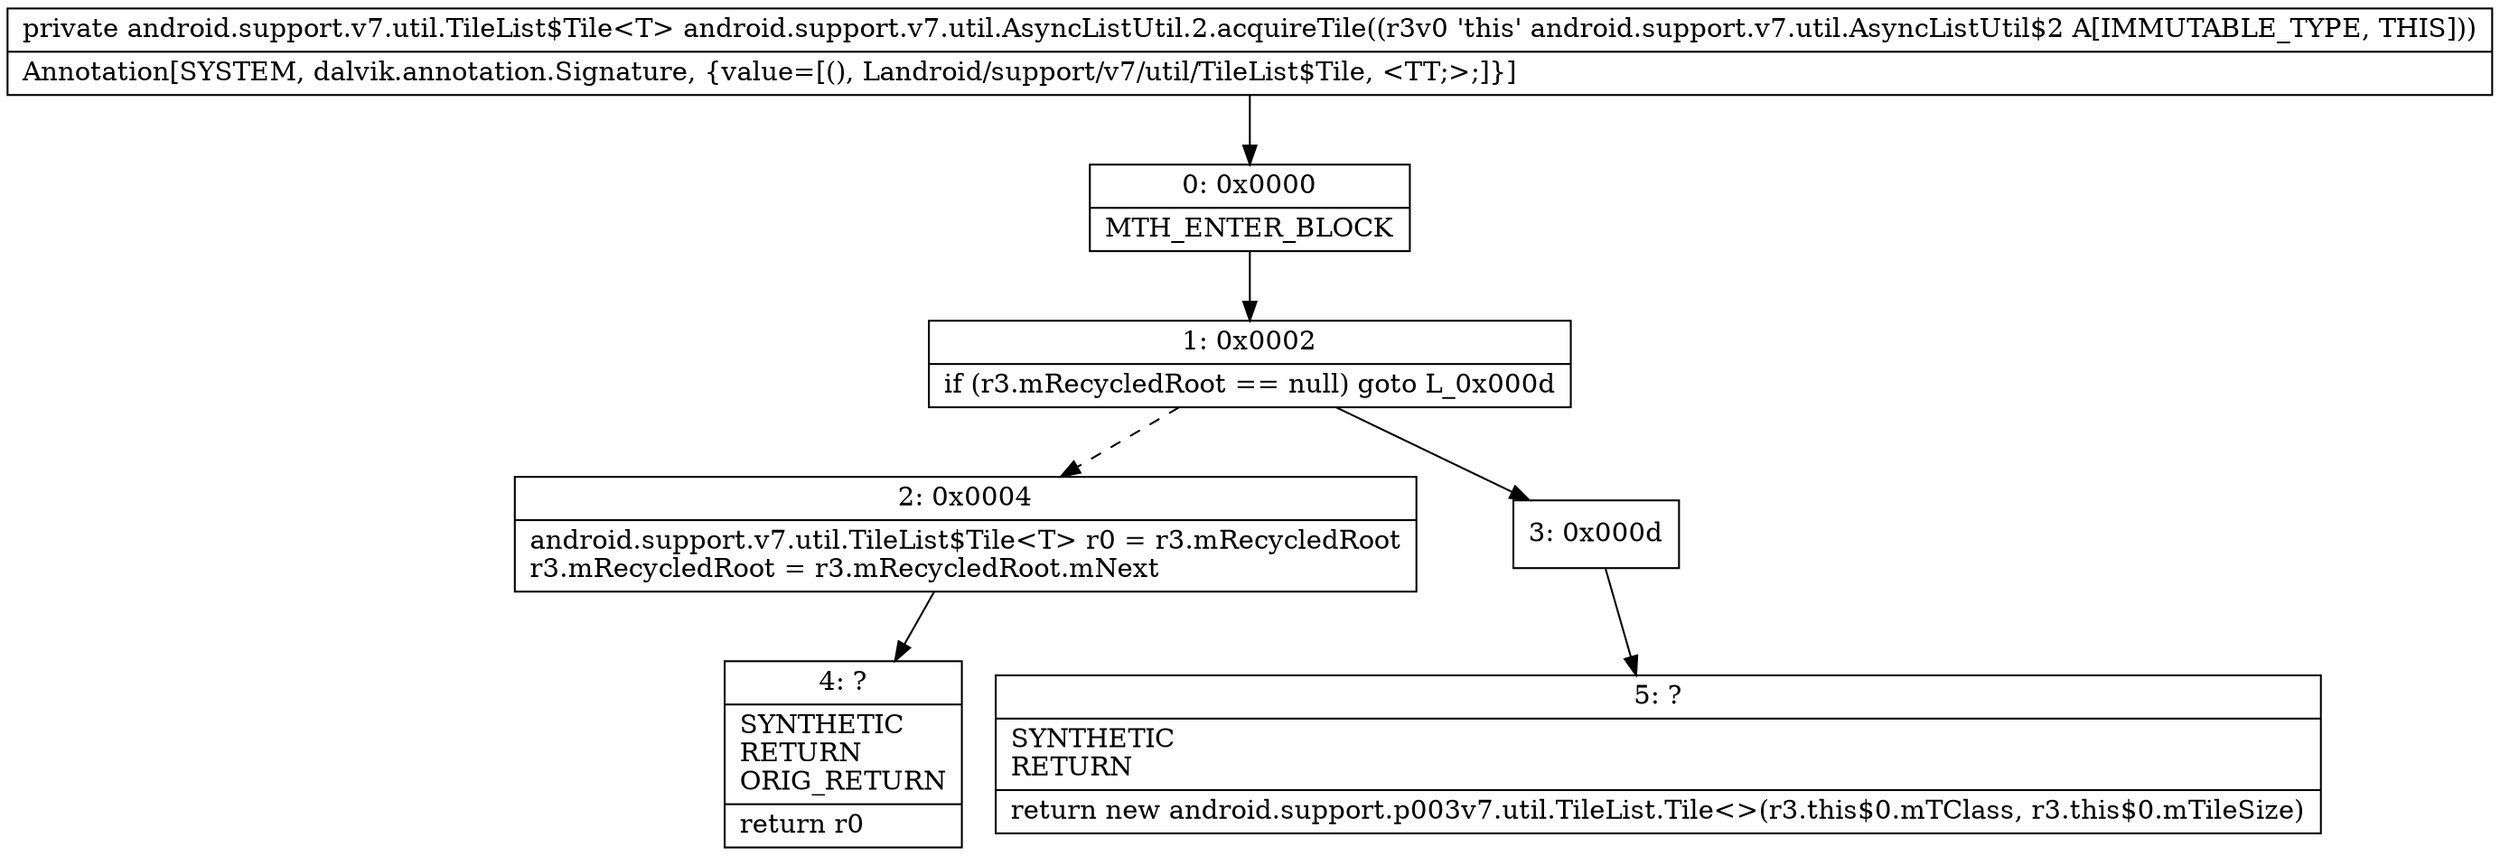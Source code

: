 digraph "CFG forandroid.support.v7.util.AsyncListUtil.2.acquireTile()Landroid\/support\/v7\/util\/TileList$Tile;" {
Node_0 [shape=record,label="{0\:\ 0x0000|MTH_ENTER_BLOCK\l}"];
Node_1 [shape=record,label="{1\:\ 0x0002|if (r3.mRecycledRoot == null) goto L_0x000d\l}"];
Node_2 [shape=record,label="{2\:\ 0x0004|android.support.v7.util.TileList$Tile\<T\> r0 = r3.mRecycledRoot\lr3.mRecycledRoot = r3.mRecycledRoot.mNext\l}"];
Node_3 [shape=record,label="{3\:\ 0x000d}"];
Node_4 [shape=record,label="{4\:\ ?|SYNTHETIC\lRETURN\lORIG_RETURN\l|return r0\l}"];
Node_5 [shape=record,label="{5\:\ ?|SYNTHETIC\lRETURN\l|return new android.support.p003v7.util.TileList.Tile\<\>(r3.this$0.mTClass, r3.this$0.mTileSize)\l}"];
MethodNode[shape=record,label="{private android.support.v7.util.TileList$Tile\<T\> android.support.v7.util.AsyncListUtil.2.acquireTile((r3v0 'this' android.support.v7.util.AsyncListUtil$2 A[IMMUTABLE_TYPE, THIS]))  | Annotation[SYSTEM, dalvik.annotation.Signature, \{value=[(), Landroid\/support\/v7\/util\/TileList$Tile, \<TT;\>;]\}]\l}"];
MethodNode -> Node_0;
Node_0 -> Node_1;
Node_1 -> Node_2[style=dashed];
Node_1 -> Node_3;
Node_2 -> Node_4;
Node_3 -> Node_5;
}

